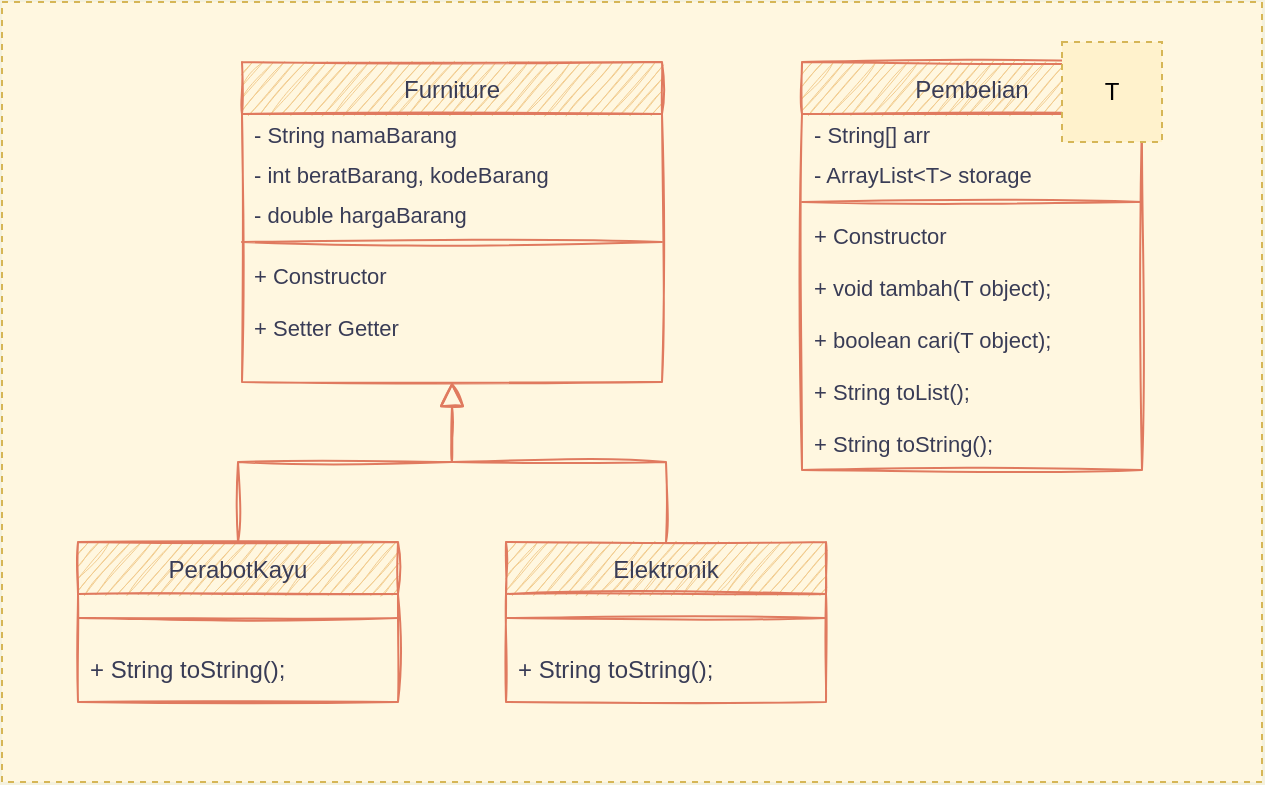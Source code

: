 <mxfile version="14.6.12" type="github">
  <diagram id="C5RBs43oDa-KdzZeNtuy" name="Page-1">
    <mxGraphModel dx="1038" dy="548" grid="1" gridSize="10" guides="1" tooltips="1" connect="1" arrows="1" fold="1" page="1" pageScale="1" pageWidth="827" pageHeight="1169" background="#F4F1DE" math="0" shadow="0">
      <root>
        <mxCell id="WIyWlLk6GJQsqaUBKTNV-0" />
        <mxCell id="WIyWlLk6GJQsqaUBKTNV-1" parent="WIyWlLk6GJQsqaUBKTNV-0" />
        <mxCell id="_53CW4Yyl0dCPr4P3Mvw-24" value="" style="rounded=0;whiteSpace=wrap;html=1;dashed=1;sketch=0;strokeColor=#d6b656;fillColor=#FFF7E0;" vertex="1" parent="WIyWlLk6GJQsqaUBKTNV-1">
          <mxGeometry x="80" y="50" width="630" height="390" as="geometry" />
        </mxCell>
        <mxCell id="zkfFHV4jXpPFQw0GAbJ--0" value="Furniture" style="swimlane;fontStyle=0;align=center;verticalAlign=top;childLayout=stackLayout;horizontal=1;startSize=26;horizontalStack=0;resizeParent=1;resizeLast=0;collapsible=1;marginBottom=0;rounded=0;shadow=0;strokeWidth=1;fillColor=#F2CC8F;strokeColor=#E07A5F;fontColor=#393C56;sketch=1;" parent="WIyWlLk6GJQsqaUBKTNV-1" vertex="1">
          <mxGeometry x="200" y="80" width="210" height="160" as="geometry">
            <mxRectangle x="230" y="140" width="160" height="26" as="alternateBounds" />
          </mxGeometry>
        </mxCell>
        <mxCell id="zkfFHV4jXpPFQw0GAbJ--1" value="- String namaBarang" style="text;align=left;verticalAlign=middle;spacingLeft=4;spacingRight=4;overflow=hidden;rotatable=0;points=[[0,0.5],[1,0.5]];portConstraint=eastwest;fontSize=11;fontColor=#393C56;sketch=1;" parent="zkfFHV4jXpPFQw0GAbJ--0" vertex="1">
          <mxGeometry y="26" width="210" height="20" as="geometry" />
        </mxCell>
        <mxCell id="_53CW4Yyl0dCPr4P3Mvw-11" value="- int beratBarang, kodeBarang" style="text;align=left;verticalAlign=middle;spacingLeft=4;spacingRight=4;overflow=hidden;rotatable=0;points=[[0,0.5],[1,0.5]];portConstraint=eastwest;rounded=0;shadow=0;html=0;fontSize=11;fontColor=#393C56;sketch=1;" vertex="1" parent="zkfFHV4jXpPFQw0GAbJ--0">
          <mxGeometry y="46" width="210" height="20" as="geometry" />
        </mxCell>
        <mxCell id="zkfFHV4jXpPFQw0GAbJ--2" value="- double hargaBarang" style="text;align=left;verticalAlign=middle;spacingLeft=4;spacingRight=4;overflow=hidden;rotatable=0;points=[[0,0.5],[1,0.5]];portConstraint=eastwest;rounded=0;shadow=0;html=0;fontSize=11;fontColor=#393C56;sketch=1;" parent="zkfFHV4jXpPFQw0GAbJ--0" vertex="1">
          <mxGeometry y="66" width="210" height="20" as="geometry" />
        </mxCell>
        <mxCell id="zkfFHV4jXpPFQw0GAbJ--4" value="" style="line;html=1;strokeWidth=1;align=left;verticalAlign=middle;spacingTop=-1;spacingLeft=3;spacingRight=3;rotatable=0;labelPosition=right;points=[];portConstraint=eastwest;fillColor=#F2CC8F;strokeColor=#E07A5F;fontColor=#393C56;sketch=1;labelBackgroundColor=#F4F1DE;" parent="zkfFHV4jXpPFQw0GAbJ--0" vertex="1">
          <mxGeometry y="86" width="210" height="8" as="geometry" />
        </mxCell>
        <mxCell id="zkfFHV4jXpPFQw0GAbJ--5" value="+ Constructor" style="text;align=left;verticalAlign=top;spacingLeft=4;spacingRight=4;overflow=hidden;rotatable=0;points=[[0,0.5],[1,0.5]];portConstraint=eastwest;fontSize=11;fontColor=#393C56;sketch=1;" parent="zkfFHV4jXpPFQw0GAbJ--0" vertex="1">
          <mxGeometry y="94" width="210" height="26" as="geometry" />
        </mxCell>
        <mxCell id="_53CW4Yyl0dCPr4P3Mvw-12" value="+ Setter Getter" style="text;align=left;verticalAlign=top;spacingLeft=4;spacingRight=4;overflow=hidden;rotatable=0;points=[[0,0.5],[1,0.5]];portConstraint=eastwest;fontSize=11;fontColor=#393C56;sketch=1;" vertex="1" parent="zkfFHV4jXpPFQw0GAbJ--0">
          <mxGeometry y="120" width="210" height="26" as="geometry" />
        </mxCell>
        <mxCell id="zkfFHV4jXpPFQw0GAbJ--6" value="PerabotKayu" style="swimlane;fontStyle=0;align=center;verticalAlign=top;childLayout=stackLayout;horizontal=1;startSize=26;horizontalStack=0;resizeParent=1;resizeLast=0;collapsible=1;marginBottom=0;rounded=0;shadow=0;strokeWidth=1;fillColor=#F2CC8F;strokeColor=#E07A5F;fontColor=#393C56;sketch=1;" parent="WIyWlLk6GJQsqaUBKTNV-1" vertex="1">
          <mxGeometry x="118" y="320" width="160" height="80" as="geometry">
            <mxRectangle x="130" y="380" width="160" height="26" as="alternateBounds" />
          </mxGeometry>
        </mxCell>
        <mxCell id="zkfFHV4jXpPFQw0GAbJ--9" value="" style="line;html=1;strokeWidth=1;align=left;verticalAlign=middle;spacingTop=-1;spacingLeft=3;spacingRight=3;rotatable=0;labelPosition=right;points=[];portConstraint=eastwest;fillColor=#F2CC8F;strokeColor=#E07A5F;fontColor=#393C56;sketch=1;labelBackgroundColor=#F4F1DE;" parent="zkfFHV4jXpPFQw0GAbJ--6" vertex="1">
          <mxGeometry y="26" width="160" height="24" as="geometry" />
        </mxCell>
        <mxCell id="zkfFHV4jXpPFQw0GAbJ--11" value="+ String toString();" style="text;align=left;verticalAlign=top;spacingLeft=4;spacingRight=4;overflow=hidden;rotatable=0;points=[[0,0.5],[1,0.5]];portConstraint=eastwest;fontColor=#393C56;sketch=1;" parent="zkfFHV4jXpPFQw0GAbJ--6" vertex="1">
          <mxGeometry y="50" width="160" height="26" as="geometry" />
        </mxCell>
        <mxCell id="zkfFHV4jXpPFQw0GAbJ--12" value="" style="endArrow=block;endSize=10;endFill=0;shadow=0;strokeWidth=1;rounded=0;edgeStyle=elbowEdgeStyle;elbow=vertical;strokeColor=#E07A5F;fontColor=#393C56;sketch=1;labelBackgroundColor=#F4F1DE;" parent="WIyWlLk6GJQsqaUBKTNV-1" source="zkfFHV4jXpPFQw0GAbJ--6" target="zkfFHV4jXpPFQw0GAbJ--0" edge="1">
          <mxGeometry width="160" relative="1" as="geometry">
            <mxPoint x="200" y="203" as="sourcePoint" />
            <mxPoint x="200" y="203" as="targetPoint" />
          </mxGeometry>
        </mxCell>
        <mxCell id="zkfFHV4jXpPFQw0GAbJ--16" value="" style="endArrow=block;endSize=10;endFill=0;shadow=0;strokeWidth=1;rounded=0;edgeStyle=elbowEdgeStyle;elbow=vertical;strokeColor=#E07A5F;fontColor=#393C56;sketch=1;labelBackgroundColor=#F4F1DE;exitX=0.5;exitY=0;exitDx=0;exitDy=0;" parent="WIyWlLk6GJQsqaUBKTNV-1" source="_53CW4Yyl0dCPr4P3Mvw-0" target="zkfFHV4jXpPFQw0GAbJ--0" edge="1">
          <mxGeometry width="160" relative="1" as="geometry">
            <mxPoint x="410" y="360" as="sourcePoint" />
            <mxPoint x="310" y="271" as="targetPoint" />
          </mxGeometry>
        </mxCell>
        <mxCell id="_53CW4Yyl0dCPr4P3Mvw-0" value="Elektronik" style="swimlane;fontStyle=0;align=center;verticalAlign=top;childLayout=stackLayout;horizontal=1;startSize=26;horizontalStack=0;resizeParent=1;resizeLast=0;collapsible=1;marginBottom=0;rounded=0;shadow=0;strokeWidth=1;fillColor=#F2CC8F;strokeColor=#E07A5F;fontColor=#393C56;sketch=1;" vertex="1" parent="WIyWlLk6GJQsqaUBKTNV-1">
          <mxGeometry x="332" y="320" width="160" height="80" as="geometry">
            <mxRectangle x="130" y="380" width="160" height="26" as="alternateBounds" />
          </mxGeometry>
        </mxCell>
        <mxCell id="_53CW4Yyl0dCPr4P3Mvw-1" value="" style="line;html=1;strokeWidth=1;align=left;verticalAlign=middle;spacingTop=-1;spacingLeft=3;spacingRight=3;rotatable=0;labelPosition=right;points=[];portConstraint=eastwest;fillColor=#F2CC8F;strokeColor=#E07A5F;fontColor=#393C56;sketch=1;labelBackgroundColor=#F4F1DE;" vertex="1" parent="_53CW4Yyl0dCPr4P3Mvw-0">
          <mxGeometry y="26" width="160" height="24" as="geometry" />
        </mxCell>
        <mxCell id="_53CW4Yyl0dCPr4P3Mvw-3" value="+ String toString();" style="text;align=left;verticalAlign=top;spacingLeft=4;spacingRight=4;overflow=hidden;rotatable=0;points=[[0,0.5],[1,0.5]];portConstraint=eastwest;fontColor=#393C56;sketch=1;" vertex="1" parent="_53CW4Yyl0dCPr4P3Mvw-0">
          <mxGeometry y="50" width="160" height="26" as="geometry" />
        </mxCell>
        <mxCell id="_53CW4Yyl0dCPr4P3Mvw-13" value="Pembelian" style="swimlane;fontStyle=0;align=center;verticalAlign=top;childLayout=stackLayout;horizontal=1;startSize=26;horizontalStack=0;resizeParent=1;resizeLast=0;collapsible=1;marginBottom=0;rounded=0;shadow=0;strokeWidth=1;fillColor=#F2CC8F;strokeColor=#E07A5F;fontColor=#393C56;sketch=1;" vertex="1" parent="WIyWlLk6GJQsqaUBKTNV-1">
          <mxGeometry x="480" y="80" width="170" height="204" as="geometry">
            <mxRectangle x="230" y="140" width="160" height="26" as="alternateBounds" />
          </mxGeometry>
        </mxCell>
        <mxCell id="_53CW4Yyl0dCPr4P3Mvw-14" value="- String[] arr" style="text;align=left;verticalAlign=middle;spacingLeft=4;spacingRight=4;overflow=hidden;rotatable=0;points=[[0,0.5],[1,0.5]];portConstraint=eastwest;fontSize=11;fontColor=#393C56;sketch=1;" vertex="1" parent="_53CW4Yyl0dCPr4P3Mvw-13">
          <mxGeometry y="26" width="170" height="20" as="geometry" />
        </mxCell>
        <mxCell id="_53CW4Yyl0dCPr4P3Mvw-15" value="- ArrayList&lt;T&gt; storage" style="text;align=left;verticalAlign=middle;spacingLeft=4;spacingRight=4;overflow=hidden;rotatable=0;points=[[0,0.5],[1,0.5]];portConstraint=eastwest;rounded=0;shadow=0;html=0;fontSize=11;fontColor=#393C56;sketch=1;" vertex="1" parent="_53CW4Yyl0dCPr4P3Mvw-13">
          <mxGeometry y="46" width="170" height="20" as="geometry" />
        </mxCell>
        <mxCell id="_53CW4Yyl0dCPr4P3Mvw-17" value="" style="line;html=1;strokeWidth=1;align=left;verticalAlign=middle;spacingTop=-1;spacingLeft=3;spacingRight=3;rotatable=0;labelPosition=right;points=[];portConstraint=eastwest;fillColor=#F2CC8F;strokeColor=#E07A5F;fontColor=#393C56;sketch=1;labelBackgroundColor=#F4F1DE;" vertex="1" parent="_53CW4Yyl0dCPr4P3Mvw-13">
          <mxGeometry y="66" width="170" height="8" as="geometry" />
        </mxCell>
        <mxCell id="_53CW4Yyl0dCPr4P3Mvw-18" value="+ Constructor" style="text;align=left;verticalAlign=top;spacingLeft=4;spacingRight=4;overflow=hidden;rotatable=0;points=[[0,0.5],[1,0.5]];portConstraint=eastwest;fontSize=11;fontColor=#393C56;sketch=1;" vertex="1" parent="_53CW4Yyl0dCPr4P3Mvw-13">
          <mxGeometry y="74" width="170" height="26" as="geometry" />
        </mxCell>
        <mxCell id="_53CW4Yyl0dCPr4P3Mvw-19" value="+ void tambah(T object);" style="text;align=left;verticalAlign=top;spacingLeft=4;spacingRight=4;overflow=hidden;rotatable=0;points=[[0,0.5],[1,0.5]];portConstraint=eastwest;fontSize=11;fontColor=#393C56;sketch=1;" vertex="1" parent="_53CW4Yyl0dCPr4P3Mvw-13">
          <mxGeometry y="100" width="170" height="26" as="geometry" />
        </mxCell>
        <mxCell id="_53CW4Yyl0dCPr4P3Mvw-20" value="+ boolean cari(T object);" style="text;align=left;verticalAlign=top;spacingLeft=4;spacingRight=4;overflow=hidden;rotatable=0;points=[[0,0.5],[1,0.5]];portConstraint=eastwest;fontSize=11;fontColor=#393C56;sketch=1;" vertex="1" parent="_53CW4Yyl0dCPr4P3Mvw-13">
          <mxGeometry y="126" width="170" height="26" as="geometry" />
        </mxCell>
        <mxCell id="_53CW4Yyl0dCPr4P3Mvw-21" value="+ String toList();" style="text;align=left;verticalAlign=top;spacingLeft=4;spacingRight=4;overflow=hidden;rotatable=0;points=[[0,0.5],[1,0.5]];portConstraint=eastwest;fontSize=11;fontColor=#393C56;sketch=1;" vertex="1" parent="_53CW4Yyl0dCPr4P3Mvw-13">
          <mxGeometry y="152" width="170" height="26" as="geometry" />
        </mxCell>
        <mxCell id="_53CW4Yyl0dCPr4P3Mvw-22" value="+ String toString();" style="text;align=left;verticalAlign=top;spacingLeft=4;spacingRight=4;overflow=hidden;rotatable=0;points=[[0,0.5],[1,0.5]];portConstraint=eastwest;fontSize=11;fontColor=#393C56;sketch=1;" vertex="1" parent="_53CW4Yyl0dCPr4P3Mvw-13">
          <mxGeometry y="178" width="170" height="26" as="geometry" />
        </mxCell>
        <mxCell id="_53CW4Yyl0dCPr4P3Mvw-23" value="T" style="rounded=0;whiteSpace=wrap;html=1;sketch=0;fillColor=#fff2cc;labelBorderColor=none;dashed=1;strokeColor=#d6b656;" vertex="1" parent="WIyWlLk6GJQsqaUBKTNV-1">
          <mxGeometry x="610" y="70" width="50" height="50" as="geometry" />
        </mxCell>
      </root>
    </mxGraphModel>
  </diagram>
</mxfile>
